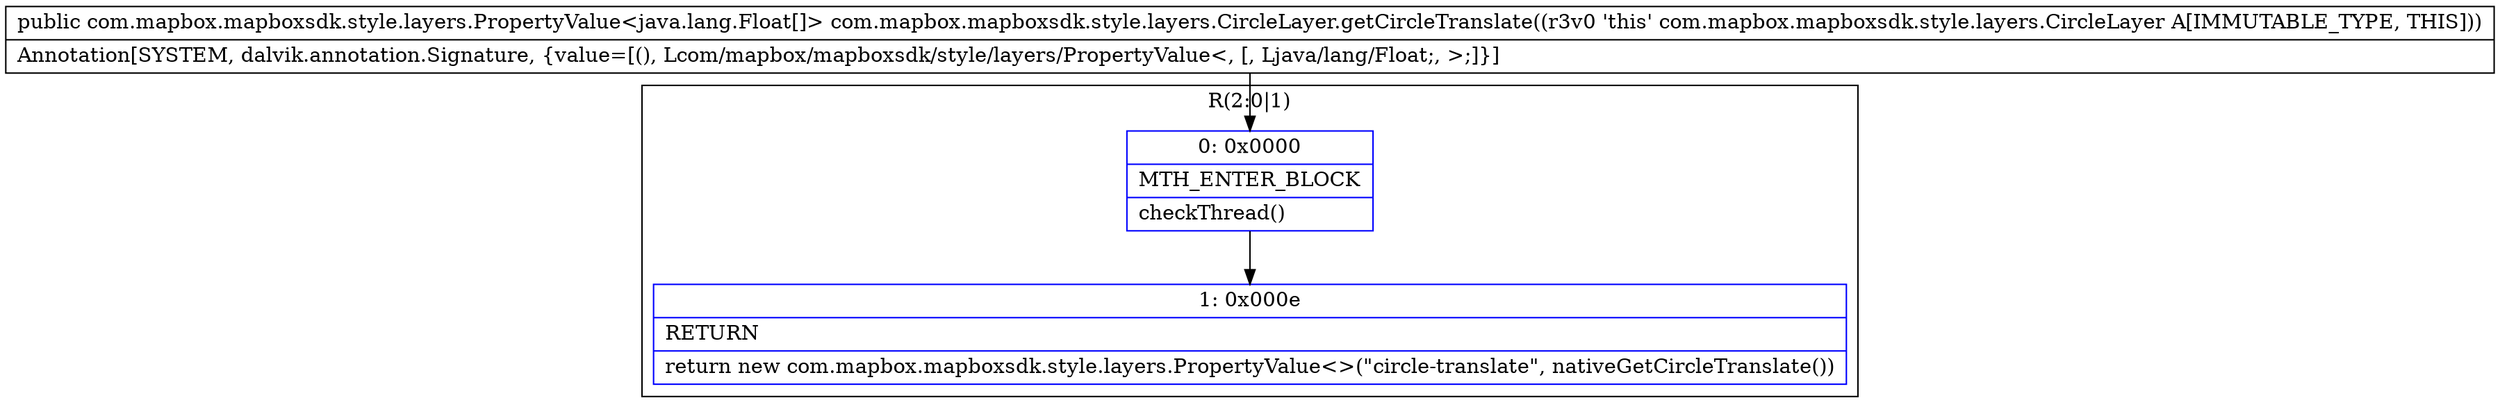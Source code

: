 digraph "CFG forcom.mapbox.mapboxsdk.style.layers.CircleLayer.getCircleTranslate()Lcom\/mapbox\/mapboxsdk\/style\/layers\/PropertyValue;" {
subgraph cluster_Region_1480771330 {
label = "R(2:0|1)";
node [shape=record,color=blue];
Node_0 [shape=record,label="{0\:\ 0x0000|MTH_ENTER_BLOCK\l|checkThread()\l}"];
Node_1 [shape=record,label="{1\:\ 0x000e|RETURN\l|return new com.mapbox.mapboxsdk.style.layers.PropertyValue\<\>(\"circle\-translate\", nativeGetCircleTranslate())\l}"];
}
MethodNode[shape=record,label="{public com.mapbox.mapboxsdk.style.layers.PropertyValue\<java.lang.Float[]\> com.mapbox.mapboxsdk.style.layers.CircleLayer.getCircleTranslate((r3v0 'this' com.mapbox.mapboxsdk.style.layers.CircleLayer A[IMMUTABLE_TYPE, THIS]))  | Annotation[SYSTEM, dalvik.annotation.Signature, \{value=[(), Lcom\/mapbox\/mapboxsdk\/style\/layers\/PropertyValue\<, [, Ljava\/lang\/Float;, \>;]\}]\l}"];
MethodNode -> Node_0;
Node_0 -> Node_1;
}

